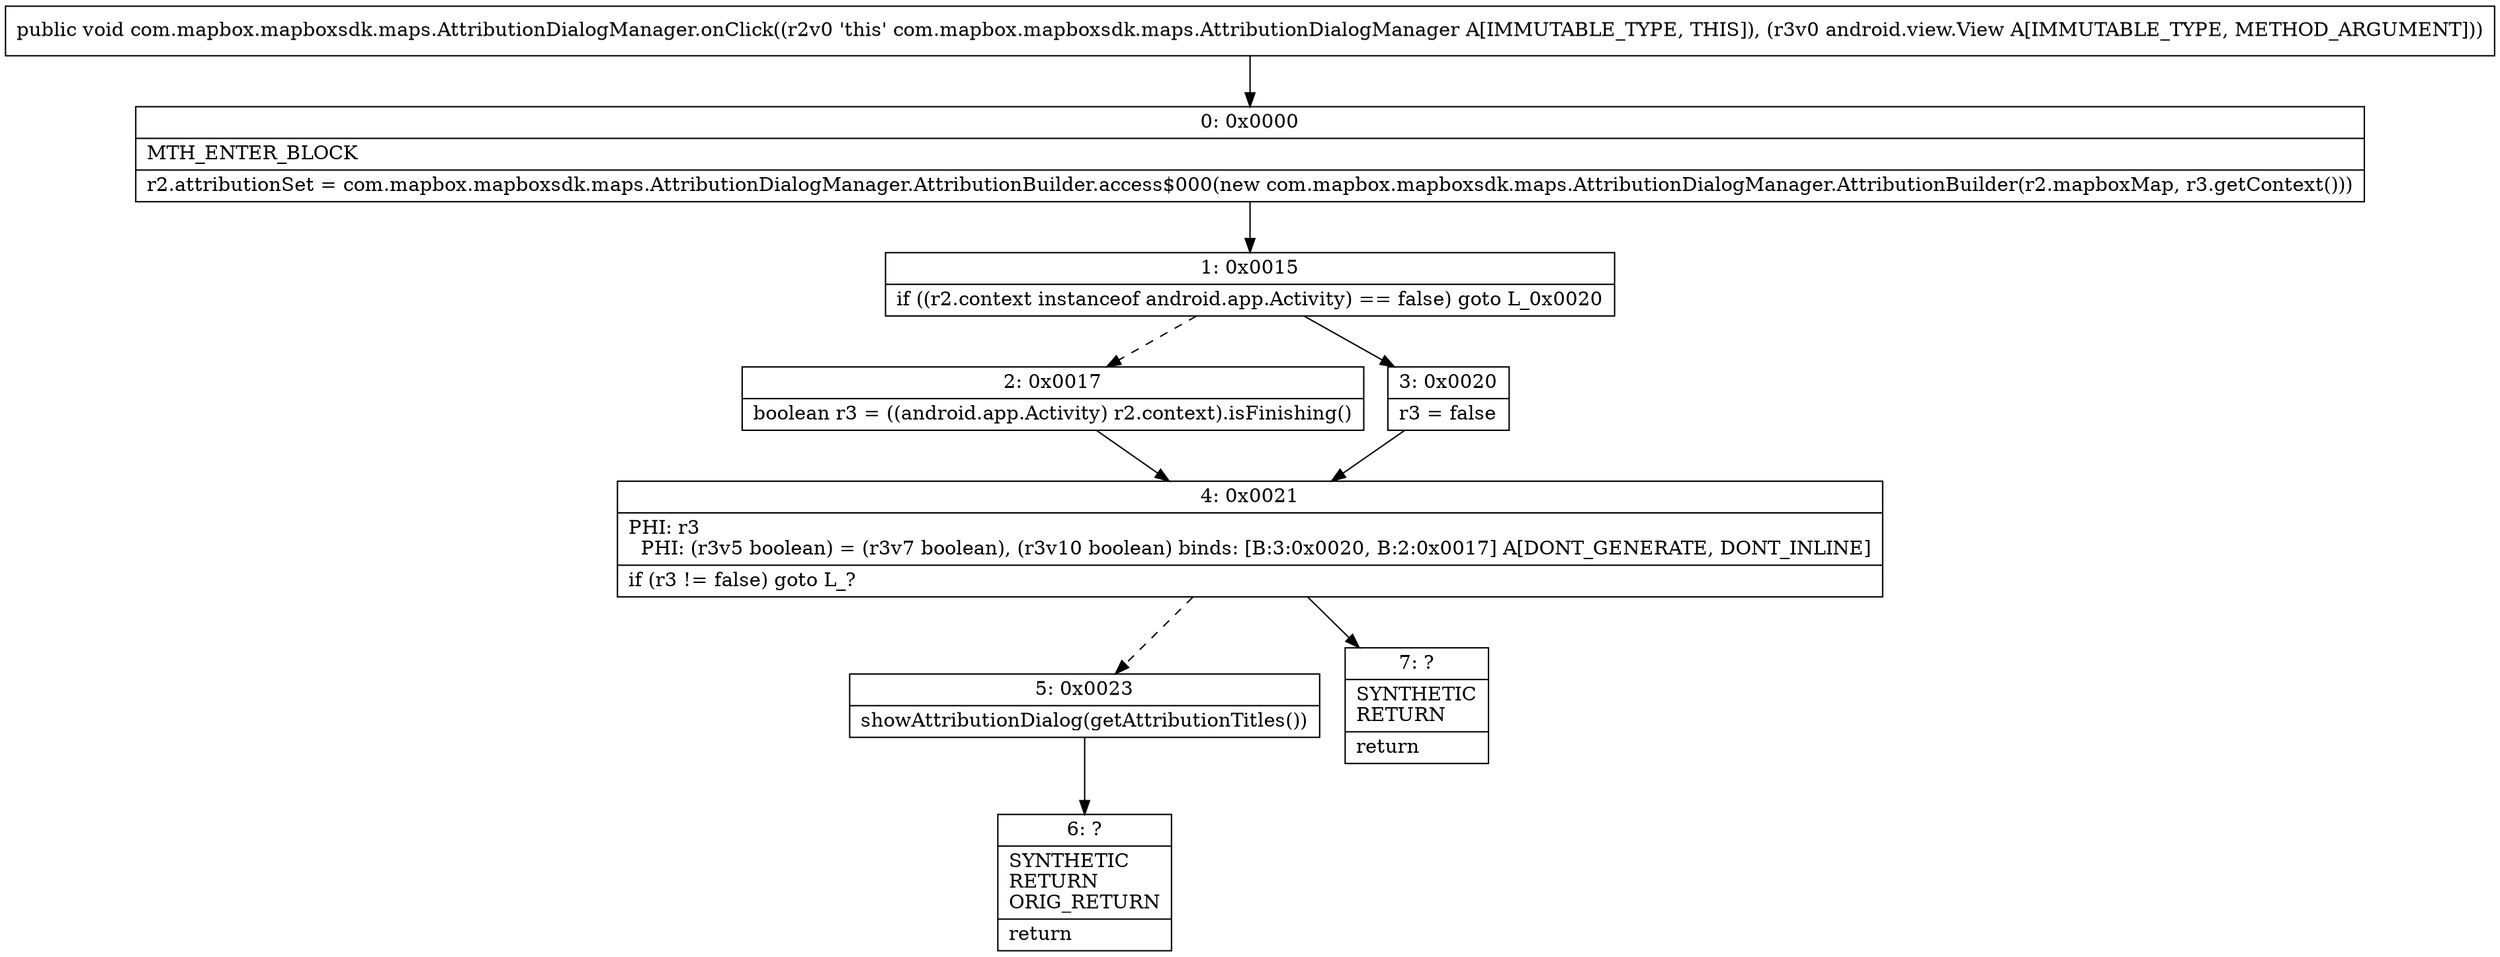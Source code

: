 digraph "CFG forcom.mapbox.mapboxsdk.maps.AttributionDialogManager.onClick(Landroid\/view\/View;)V" {
Node_0 [shape=record,label="{0\:\ 0x0000|MTH_ENTER_BLOCK\l|r2.attributionSet = com.mapbox.mapboxsdk.maps.AttributionDialogManager.AttributionBuilder.access$000(new com.mapbox.mapboxsdk.maps.AttributionDialogManager.AttributionBuilder(r2.mapboxMap, r3.getContext()))\l}"];
Node_1 [shape=record,label="{1\:\ 0x0015|if ((r2.context instanceof android.app.Activity) == false) goto L_0x0020\l}"];
Node_2 [shape=record,label="{2\:\ 0x0017|boolean r3 = ((android.app.Activity) r2.context).isFinishing()\l}"];
Node_3 [shape=record,label="{3\:\ 0x0020|r3 = false\l}"];
Node_4 [shape=record,label="{4\:\ 0x0021|PHI: r3 \l  PHI: (r3v5 boolean) = (r3v7 boolean), (r3v10 boolean) binds: [B:3:0x0020, B:2:0x0017] A[DONT_GENERATE, DONT_INLINE]\l|if (r3 != false) goto L_?\l}"];
Node_5 [shape=record,label="{5\:\ 0x0023|showAttributionDialog(getAttributionTitles())\l}"];
Node_6 [shape=record,label="{6\:\ ?|SYNTHETIC\lRETURN\lORIG_RETURN\l|return\l}"];
Node_7 [shape=record,label="{7\:\ ?|SYNTHETIC\lRETURN\l|return\l}"];
MethodNode[shape=record,label="{public void com.mapbox.mapboxsdk.maps.AttributionDialogManager.onClick((r2v0 'this' com.mapbox.mapboxsdk.maps.AttributionDialogManager A[IMMUTABLE_TYPE, THIS]), (r3v0 android.view.View A[IMMUTABLE_TYPE, METHOD_ARGUMENT])) }"];
MethodNode -> Node_0;
Node_0 -> Node_1;
Node_1 -> Node_2[style=dashed];
Node_1 -> Node_3;
Node_2 -> Node_4;
Node_3 -> Node_4;
Node_4 -> Node_5[style=dashed];
Node_4 -> Node_7;
Node_5 -> Node_6;
}

